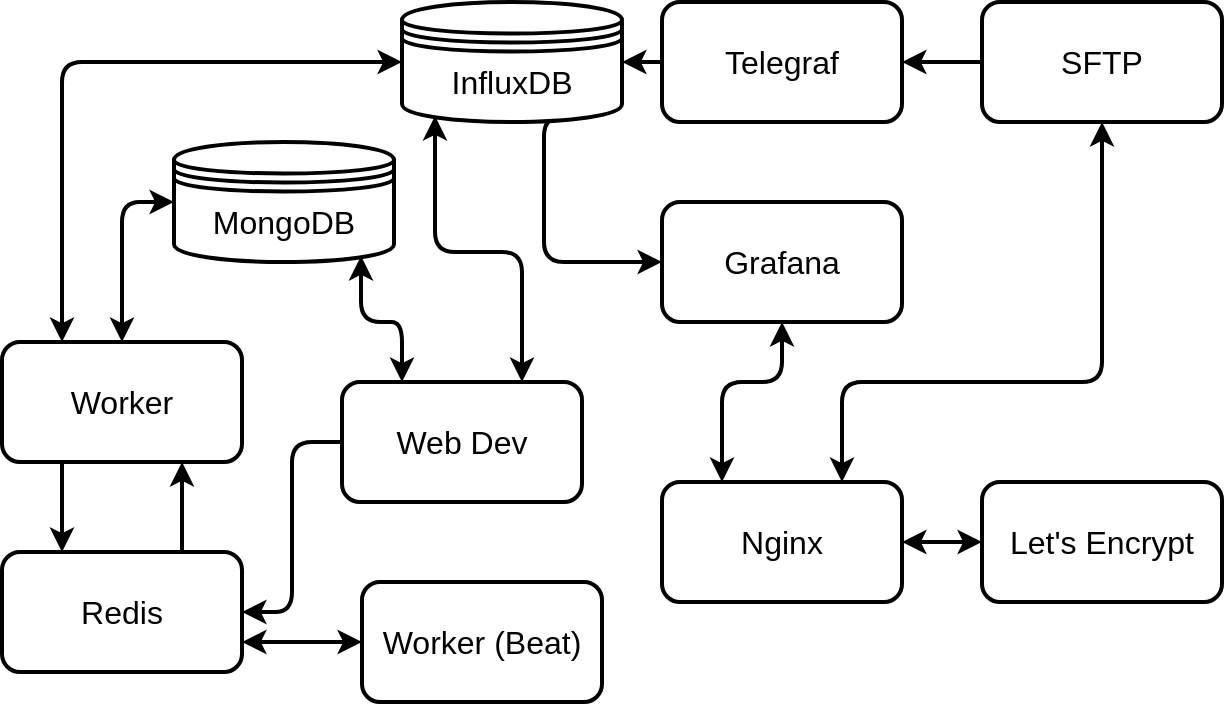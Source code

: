 <mxfile>
    <diagram id="dY7B6jDiLLIZFsYM4NQu" name="Page-1">
        <mxGraphModel dx="1071" dy="742" grid="1" gridSize="10" guides="1" tooltips="1" connect="1" arrows="1" fold="1" page="1" pageScale="1" pageWidth="827" pageHeight="1169" math="0" shadow="0">
            <root>
                <mxCell id="0"/>
                <mxCell id="1" parent="0"/>
                <mxCell id="43" style="edgeStyle=orthogonalEdgeStyle;html=1;exitX=0.85;exitY=0.95;exitDx=0;exitDy=0;exitPerimeter=0;entryX=0.25;entryY=0;entryDx=0;entryDy=0;fontSize=16;startArrow=classic;startFill=1;elbow=vertical;strokeWidth=2;" edge="1" parent="1" source="4" target="24">
                    <mxGeometry relative="1" as="geometry"/>
                </mxCell>
                <mxCell id="4" value="MongoDB" style="shape=datastore;whiteSpace=wrap;html=1;fontSize=16;strokeWidth=2;" vertex="1" parent="1">
                    <mxGeometry x="146" y="240" width="110" height="60" as="geometry"/>
                </mxCell>
                <mxCell id="36" style="edgeStyle=orthogonalEdgeStyle;html=1;exitX=0.85;exitY=0.95;exitDx=0;exitDy=0;exitPerimeter=0;entryX=0;entryY=0.5;entryDx=0;entryDy=0;startArrow=none;startFill=0;elbow=vertical;fontSize=16;strokeWidth=2;" edge="1" parent="1" source="5" target="35">
                    <mxGeometry relative="1" as="geometry">
                        <Array as="points">
                            <mxPoint x="331" y="300"/>
                        </Array>
                    </mxGeometry>
                </mxCell>
                <mxCell id="5" value="InfluxDB" style="shape=datastore;whiteSpace=wrap;html=1;fontSize=16;strokeWidth=2;" vertex="1" parent="1">
                    <mxGeometry x="260" y="170" width="110" height="60" as="geometry"/>
                </mxCell>
                <mxCell id="16" style="edgeStyle=elbowEdgeStyle;html=1;exitX=0.75;exitY=0;exitDx=0;exitDy=0;entryX=0;entryY=0.5;entryDx=0;entryDy=0;strokeColor=none;elbow=vertical;fontSize=16;strokeWidth=2;" edge="1" parent="1" source="6" target="4">
                    <mxGeometry relative="1" as="geometry">
                        <Array as="points">
                            <mxPoint x="240" y="280"/>
                        </Array>
                    </mxGeometry>
                </mxCell>
                <mxCell id="22" style="edgeStyle=orthogonalEdgeStyle;html=1;exitX=0.25;exitY=1;exitDx=0;exitDy=0;entryX=0.25;entryY=0;entryDx=0;entryDy=0;elbow=vertical;fontSize=16;strokeWidth=2;" edge="1" parent="1" source="6" target="8">
                    <mxGeometry relative="1" as="geometry"/>
                </mxCell>
                <mxCell id="27" style="edgeStyle=orthogonalEdgeStyle;html=1;exitX=0.25;exitY=0;exitDx=0;exitDy=0;entryX=0;entryY=0.5;entryDx=0;entryDy=0;elbow=vertical;startArrow=classic;startFill=1;fontSize=16;strokeWidth=2;" edge="1" parent="1" source="6" target="5">
                    <mxGeometry relative="1" as="geometry"/>
                </mxCell>
                <mxCell id="28" style="edgeStyle=orthogonalEdgeStyle;html=1;exitX=0.5;exitY=0;exitDx=0;exitDy=0;entryX=0;entryY=0.5;entryDx=0;entryDy=0;elbow=vertical;startArrow=classic;startFill=1;fontSize=16;strokeWidth=2;" edge="1" parent="1" source="6" target="4">
                    <mxGeometry relative="1" as="geometry"/>
                </mxCell>
                <mxCell id="6" value="Worker" style="rounded=1;whiteSpace=wrap;html=1;fontSize=16;strokeWidth=2;" vertex="1" parent="1">
                    <mxGeometry x="60" y="340" width="120" height="60" as="geometry"/>
                </mxCell>
                <mxCell id="45" style="edgeStyle=orthogonalEdgeStyle;html=1;exitX=0;exitY=0.5;exitDx=0;exitDy=0;entryX=1;entryY=0.75;entryDx=0;entryDy=0;fontSize=16;startArrow=classic;startFill=1;elbow=vertical;strokeWidth=2;" edge="1" parent="1" source="7" target="8">
                    <mxGeometry relative="1" as="geometry"/>
                </mxCell>
                <mxCell id="7" value="Worker (Beat)" style="rounded=1;whiteSpace=wrap;html=1;fontSize=16;strokeWidth=2;" vertex="1" parent="1">
                    <mxGeometry x="240" y="460" width="120" height="60" as="geometry"/>
                </mxCell>
                <mxCell id="23" style="edgeStyle=orthogonalEdgeStyle;html=1;exitX=0.75;exitY=0;exitDx=0;exitDy=0;entryX=0.75;entryY=1;entryDx=0;entryDy=0;elbow=vertical;fontSize=16;strokeWidth=2;" edge="1" parent="1" source="8" target="6">
                    <mxGeometry relative="1" as="geometry"/>
                </mxCell>
                <mxCell id="8" value="Redis" style="rounded=1;whiteSpace=wrap;html=1;fontSize=16;strokeWidth=2;" vertex="1" parent="1">
                    <mxGeometry x="60" y="445" width="120" height="60" as="geometry"/>
                </mxCell>
                <mxCell id="26" style="edgeStyle=orthogonalEdgeStyle;html=1;exitX=0;exitY=0.5;exitDx=0;exitDy=0;entryX=1;entryY=0.5;entryDx=0;entryDy=0;elbow=vertical;fontSize=16;strokeWidth=2;" edge="1" parent="1" source="24" target="8">
                    <mxGeometry relative="1" as="geometry"/>
                </mxCell>
                <mxCell id="44" style="edgeStyle=orthogonalEdgeStyle;html=1;exitX=0.75;exitY=0;exitDx=0;exitDy=0;entryX=0.15;entryY=0.95;entryDx=0;entryDy=0;entryPerimeter=0;fontSize=16;startArrow=classic;startFill=1;elbow=vertical;strokeWidth=2;" edge="1" parent="1" source="24" target="5">
                    <mxGeometry relative="1" as="geometry"/>
                </mxCell>
                <mxCell id="24" value="Web Dev" style="rounded=1;whiteSpace=wrap;html=1;fontSize=16;strokeWidth=2;" vertex="1" parent="1">
                    <mxGeometry x="230" y="360" width="120" height="60" as="geometry"/>
                </mxCell>
                <mxCell id="32" style="edgeStyle=orthogonalEdgeStyle;html=1;exitX=0;exitY=0.5;exitDx=0;exitDy=0;entryX=1;entryY=0.5;entryDx=0;entryDy=0;elbow=vertical;fontSize=16;strokeWidth=2;" edge="1" parent="1" source="31" target="5">
                    <mxGeometry relative="1" as="geometry"/>
                </mxCell>
                <mxCell id="31" value="Telegraf" style="rounded=1;whiteSpace=wrap;html=1;fontSize=16;strokeWidth=2;" vertex="1" parent="1">
                    <mxGeometry x="390" y="170" width="120" height="60" as="geometry"/>
                </mxCell>
                <mxCell id="34" style="edgeStyle=orthogonalEdgeStyle;html=1;exitX=0;exitY=0.5;exitDx=0;exitDy=0;entryX=1;entryY=0.5;entryDx=0;entryDy=0;startArrow=none;startFill=0;elbow=vertical;fontSize=16;strokeWidth=2;" edge="1" parent="1" source="33" target="31">
                    <mxGeometry relative="1" as="geometry"/>
                </mxCell>
                <mxCell id="39" style="edgeStyle=orthogonalEdgeStyle;html=1;exitX=0.5;exitY=1;exitDx=0;exitDy=0;entryX=0.75;entryY=0;entryDx=0;entryDy=0;startArrow=classic;startFill=1;elbow=vertical;fontSize=16;strokeWidth=2;" edge="1" parent="1" source="33" target="37">
                    <mxGeometry relative="1" as="geometry">
                        <Array as="points">
                            <mxPoint x="610" y="360"/>
                            <mxPoint x="480" y="360"/>
                        </Array>
                    </mxGeometry>
                </mxCell>
                <mxCell id="33" value="SFTP" style="rounded=1;whiteSpace=wrap;html=1;fontSize=16;strokeWidth=2;" vertex="1" parent="1">
                    <mxGeometry x="550" y="170" width="120" height="60" as="geometry"/>
                </mxCell>
                <mxCell id="38" style="edgeStyle=orthogonalEdgeStyle;html=1;exitX=0.5;exitY=1;exitDx=0;exitDy=0;entryX=0.25;entryY=0;entryDx=0;entryDy=0;startArrow=classic;startFill=1;elbow=vertical;fontSize=16;strokeWidth=2;" edge="1" parent="1" source="35" target="37">
                    <mxGeometry relative="1" as="geometry">
                        <Array as="points">
                            <mxPoint x="450" y="360"/>
                            <mxPoint x="420" y="360"/>
                        </Array>
                    </mxGeometry>
                </mxCell>
                <mxCell id="35" value="Grafana" style="rounded=1;whiteSpace=wrap;html=1;fontSize=16;strokeWidth=2;" vertex="1" parent="1">
                    <mxGeometry x="390" y="270" width="120" height="60" as="geometry"/>
                </mxCell>
                <mxCell id="37" value="Nginx" style="rounded=1;whiteSpace=wrap;html=1;direction=east;fontSize=16;strokeWidth=2;" vertex="1" parent="1">
                    <mxGeometry x="390" y="410" width="120" height="60" as="geometry"/>
                </mxCell>
                <mxCell id="41" style="edgeStyle=orthogonalEdgeStyle;html=1;exitX=0;exitY=0.5;exitDx=0;exitDy=0;entryX=1;entryY=0.5;entryDx=0;entryDy=0;startArrow=classic;startFill=1;elbow=vertical;fontSize=16;strokeWidth=2;" edge="1" parent="1" source="40" target="37">
                    <mxGeometry relative="1" as="geometry"/>
                </mxCell>
                <mxCell id="40" value="Let's Encrypt" style="rounded=1;whiteSpace=wrap;html=1;fontSize=16;strokeWidth=2;" vertex="1" parent="1">
                    <mxGeometry x="550" y="410" width="120" height="60" as="geometry"/>
                </mxCell>
            </root>
        </mxGraphModel>
    </diagram>
</mxfile>